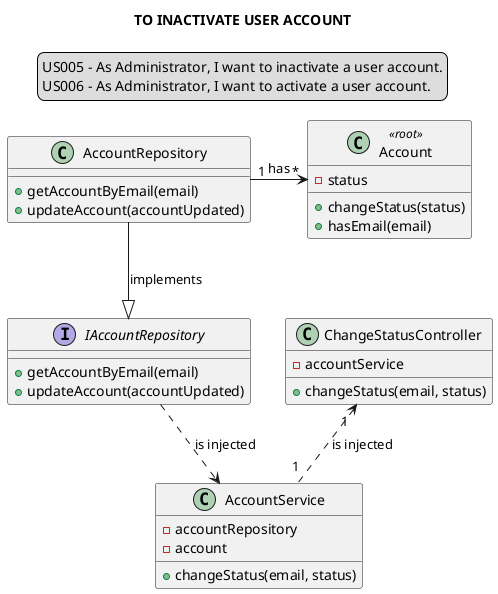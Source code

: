 @startuml
legend top
US005 - As Administrator, I want to inactivate a user account.
US006 - As Administrator, I want to activate a user account.
end legend
skinparam sequenceMessageAlign center
title TO INACTIVATE USER ACCOUNT

class ChangeStatusController {
-accountService
+changeStatus(email, status)
}

class AccountService {
-accountRepository
-account
+changeStatus(email, status)
}

class AccountRepository{
+getAccountByEmail(email)
+updateAccount(accountUpdated)
}

interface IAccountRepository{
+getAccountByEmail(email)
+updateAccount(accountUpdated)
}

class Account <<root>>{
-status
+changeStatus(status)
+hasEmail(email)
}

AccountRepository "1"->"*" Account: has
ChangeStatusController"1 " <.. "1 "AccountService : is injected
IAccountRepository ..> AccountService : is injected
AccountRepository --|> IAccountRepository : implements

@enduml
